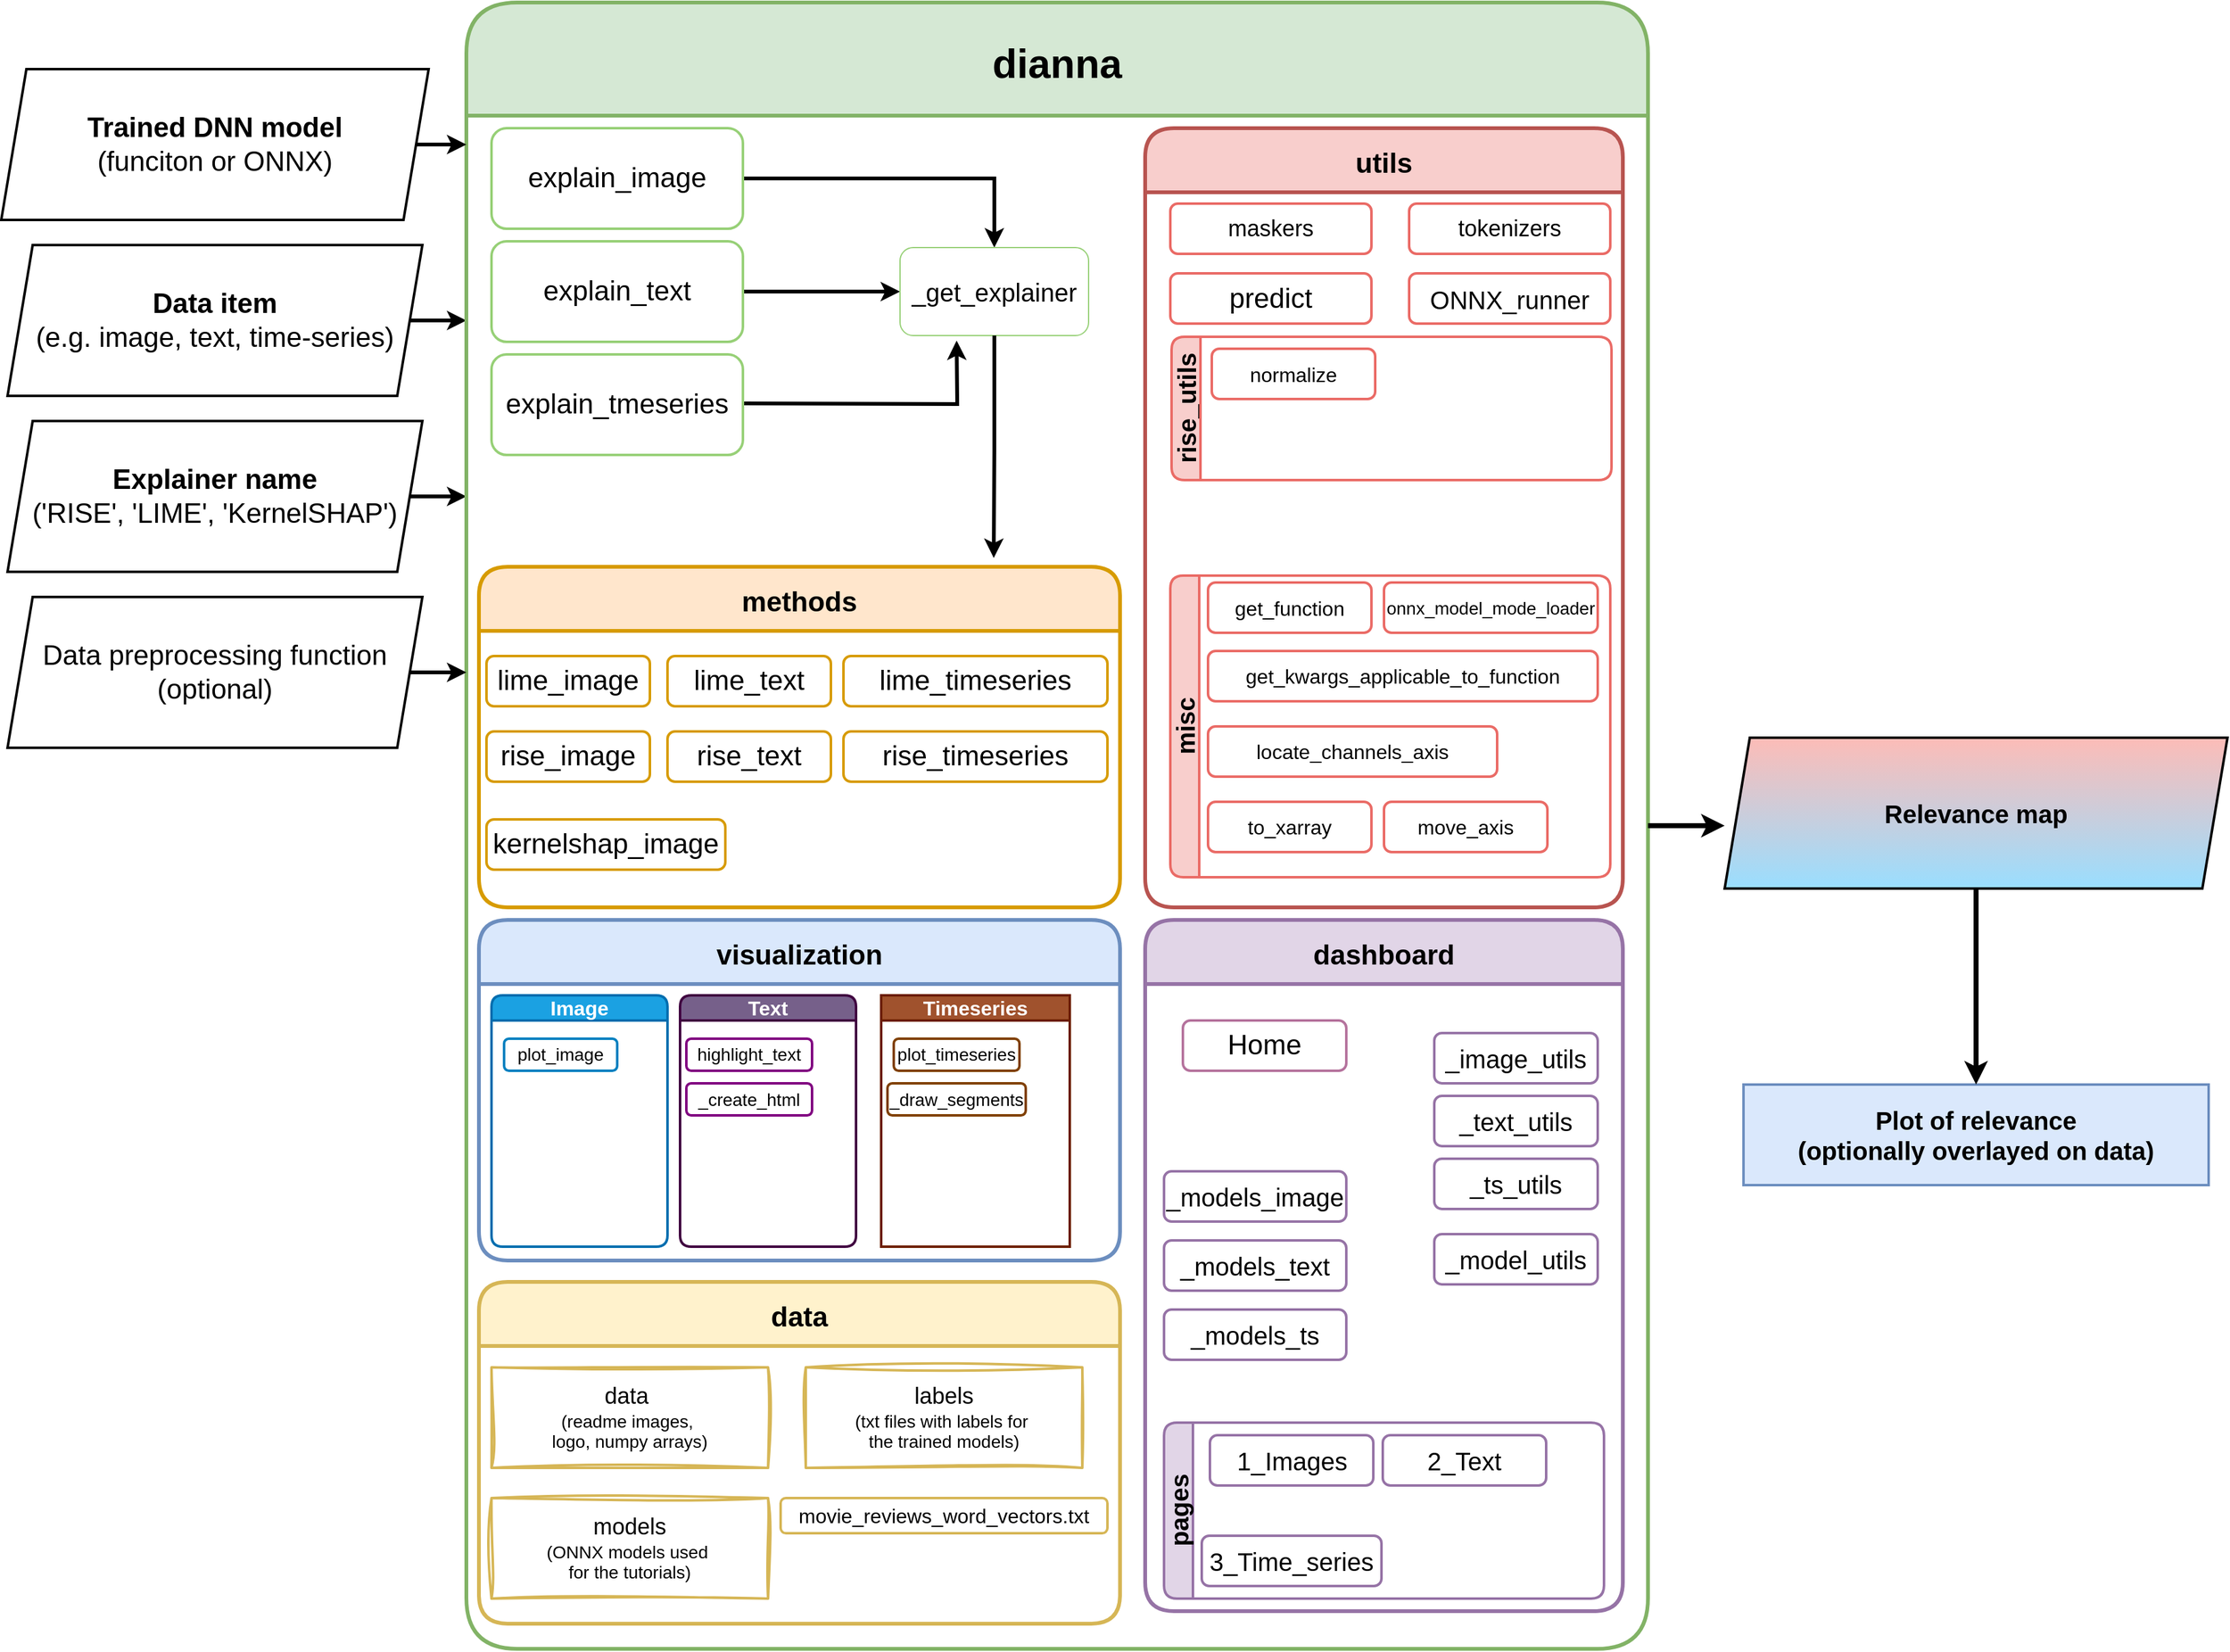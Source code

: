 <mxfile version="22.1.3" type="onedrive">
  <diagram name="Page-1" id="5f0bae14-7c28-e335-631c-24af17079c00">
    <mxGraphModel grid="1" page="1" gridSize="10" guides="1" tooltips="1" connect="1" arrows="1" fold="1" pageScale="1" pageWidth="3300" pageHeight="2339" background="none" math="0" shadow="0">
      <root>
        <mxCell id="0" />
        <mxCell id="1" parent="0" />
        <mxCell id="KhbxWH_Rf_8ojBef5FOm-1" value="Plot of relevance&lt;br&gt;&amp;nbsp;(optionally overlayed on data)&amp;nbsp;" style="rounded=0;whiteSpace=wrap;html=1;fillColor=#dae8fc;strokeColor=#6c8ebf;fontSize=20;fontStyle=1;strokeWidth=2;" vertex="1" parent="1">
          <mxGeometry x="1576" y="881" width="370" height="80" as="geometry" />
        </mxCell>
        <mxCell id="a48d8nAiz3OivASMF_WX-15" style="edgeStyle=orthogonalEdgeStyle;rounded=0;orthogonalLoop=1;jettySize=auto;html=1;exitX=0.5;exitY=1;exitDx=0;exitDy=0;entryX=0.5;entryY=0;entryDx=0;entryDy=0;strokeWidth=4;" edge="1" parent="1" source="LPfbu9nepDKT65AGS_bX-5" target="KhbxWH_Rf_8ojBef5FOm-1">
          <mxGeometry relative="1" as="geometry" />
        </mxCell>
        <mxCell id="LPfbu9nepDKT65AGS_bX-5" value="&lt;b&gt;&lt;font style=&quot;font-size: 20px;&quot;&gt;Relevance map&lt;/font&gt;&lt;/b&gt;" style="shape=parallelogram;perimeter=parallelogramPerimeter;whiteSpace=wrap;html=1;fixedSize=1;fillColor=#fdbcb7;strokeColor=default;fillStyle=zigzag-line;gradientColor=#99deff;strokeWidth=2;" vertex="1" parent="1">
          <mxGeometry x="1561" y="605" width="400" height="120" as="geometry" />
        </mxCell>
        <mxCell id="LPfbu9nepDKT65AGS_bX-6" value="&lt;div style=&quot;font-size: 22px;&quot;&gt;&lt;font style=&quot;font-size: 22px;&quot;&gt;&lt;b&gt;Trained DNN model&lt;/b&gt;&lt;/font&gt;&lt;/div&gt;&lt;div style=&quot;font-size: 22px;&quot;&gt;&lt;font style=&quot;font-size: 22px;&quot;&gt;(funciton or ONNX&lt;/font&gt;)&lt;br&gt;&lt;/div&gt;" style="shape=parallelogram;perimeter=parallelogramPerimeter;whiteSpace=wrap;html=1;fixedSize=1;strokeWidth=2;" vertex="1" parent="1">
          <mxGeometry x="190" y="73" width="340" height="120" as="geometry" />
        </mxCell>
        <mxCell id="LPfbu9nepDKT65AGS_bX-15" style="edgeStyle=orthogonalEdgeStyle;rounded=0;orthogonalLoop=1;jettySize=auto;html=1;exitX=1;exitY=0.5;exitDx=0;exitDy=0;strokeWidth=3;" edge="1" parent="1" source="LPfbu9nepDKT65AGS_bX-8">
          <mxGeometry relative="1" as="geometry">
            <mxPoint x="560" y="273" as="targetPoint" />
          </mxGeometry>
        </mxCell>
        <mxCell id="LPfbu9nepDKT65AGS_bX-8" value="&lt;div style=&quot;font-size: 22px;&quot;&gt;&lt;font style=&quot;font-size: 22px;&quot;&gt;&lt;b&gt;Data item&lt;/b&gt;&lt;/font&gt;&lt;/div&gt;&lt;div style=&quot;font-size: 22px;&quot;&gt;&lt;font style=&quot;font-size: 22px;&quot;&gt;(e.g. image, text, time-series&lt;/font&gt;)&lt;br&gt;&lt;/div&gt;" style="shape=parallelogram;perimeter=parallelogramPerimeter;whiteSpace=wrap;html=1;fixedSize=1;strokeWidth=2;" vertex="1" parent="1">
          <mxGeometry x="195" y="213" width="330" height="120" as="geometry" />
        </mxCell>
        <mxCell id="LPfbu9nepDKT65AGS_bX-16" style="edgeStyle=orthogonalEdgeStyle;rounded=0;orthogonalLoop=1;jettySize=auto;html=1;exitX=1;exitY=0.5;exitDx=0;exitDy=0;strokeWidth=3;" edge="1" parent="1" source="LPfbu9nepDKT65AGS_bX-9">
          <mxGeometry relative="1" as="geometry">
            <mxPoint x="560" y="413" as="targetPoint" />
          </mxGeometry>
        </mxCell>
        <mxCell id="LPfbu9nepDKT65AGS_bX-9" value="&lt;div style=&quot;font-size: 22px;&quot;&gt;&lt;font style=&quot;font-size: 22px;&quot;&gt;&lt;b&gt;Explainer name&lt;/b&gt;&lt;/font&gt;&lt;/div&gt;&lt;div style=&quot;font-size: 22px;&quot;&gt;&lt;font style=&quot;font-size: 22px;&quot;&gt;(&#39;RISE&#39;, &#39;LIME&#39;, &#39;KernelSHAP&#39;&lt;/font&gt;)&lt;br&gt;&lt;/div&gt;" style="shape=parallelogram;perimeter=parallelogramPerimeter;whiteSpace=wrap;html=1;fixedSize=1;strokeWidth=2;" vertex="1" parent="1">
          <mxGeometry x="195" y="353" width="330" height="120" as="geometry" />
        </mxCell>
        <mxCell id="LPfbu9nepDKT65AGS_bX-10" value="dianna" style="swimlane;startSize=90;fontSize=32;fillColor=#d5e8d4;strokeColor=#82b366;rounded=1;strokeWidth=3;" vertex="1" parent="1">
          <mxGeometry x="560" y="20" width="940" height="1310" as="geometry" />
        </mxCell>
        <mxCell id="a48d8nAiz3OivASMF_WX-19" style="edgeStyle=orthogonalEdgeStyle;rounded=0;orthogonalLoop=1;jettySize=auto;html=1;exitX=1;exitY=0.5;exitDx=0;exitDy=0;entryX=0.5;entryY=0;entryDx=0;entryDy=0;strokeWidth=3;" edge="1" parent="LPfbu9nepDKT65AGS_bX-10" source="LPfbu9nepDKT65AGS_bX-22" target="LPfbu9nepDKT65AGS_bX-25">
          <mxGeometry relative="1" as="geometry" />
        </mxCell>
        <mxCell id="LPfbu9nepDKT65AGS_bX-22" value="&lt;font style=&quot;font-size: 22px;&quot;&gt;explain_image&lt;/font&gt;" style="rounded=1;whiteSpace=wrap;html=1;strokeColor=#97D077;strokeWidth=2;" vertex="1" parent="LPfbu9nepDKT65AGS_bX-10">
          <mxGeometry x="20" y="100" width="200" height="80" as="geometry" />
        </mxCell>
        <mxCell id="a48d8nAiz3OivASMF_WX-21" style="edgeStyle=orthogonalEdgeStyle;rounded=0;orthogonalLoop=1;jettySize=auto;html=1;exitX=1;exitY=0.5;exitDx=0;exitDy=0;entryX=0;entryY=0.5;entryDx=0;entryDy=0;strokeWidth=3;" edge="1" parent="LPfbu9nepDKT65AGS_bX-10" source="LPfbu9nepDKT65AGS_bX-24" target="LPfbu9nepDKT65AGS_bX-25">
          <mxGeometry relative="1" as="geometry" />
        </mxCell>
        <mxCell id="LPfbu9nepDKT65AGS_bX-24" value="&lt;font style=&quot;font-size: 22px;&quot;&gt;explain_text&lt;/font&gt;" style="rounded=1;whiteSpace=wrap;html=1;strokeColor=#97D077;strokeWidth=2;" vertex="1" parent="LPfbu9nepDKT65AGS_bX-10">
          <mxGeometry x="20" y="190" width="200" height="80" as="geometry" />
        </mxCell>
        <mxCell id="a48d8nAiz3OivASMF_WX-22" style="edgeStyle=orthogonalEdgeStyle;rounded=0;orthogonalLoop=1;jettySize=auto;html=1;exitX=1;exitY=0.5;exitDx=0;exitDy=0;strokeWidth=3;" edge="1" parent="LPfbu9nepDKT65AGS_bX-10">
          <mxGeometry relative="1" as="geometry">
            <mxPoint x="390" y="269" as="targetPoint" />
            <mxPoint x="220" y="319" as="sourcePoint" />
          </mxGeometry>
        </mxCell>
        <mxCell id="LPfbu9nepDKT65AGS_bX-23" value="&lt;font style=&quot;font-size: 22px;&quot;&gt;explain_tmeseries&lt;/font&gt;" style="rounded=1;whiteSpace=wrap;html=1;strokeColor=#97D077;strokeWidth=2;" vertex="1" parent="LPfbu9nepDKT65AGS_bX-10">
          <mxGeometry x="20" y="280" width="200" height="80" as="geometry" />
        </mxCell>
        <mxCell id="LPfbu9nepDKT65AGS_bX-25" value="&lt;font style=&quot;font-size: 20px;&quot;&gt;_get_explainer&lt;/font&gt;" style="rounded=1;whiteSpace=wrap;html=1;strokeColor=#97D077;strokeWidth=1;" vertex="1" parent="LPfbu9nepDKT65AGS_bX-10">
          <mxGeometry x="345" y="195" width="150" height="70" as="geometry" />
        </mxCell>
        <mxCell id="ADb4IM1PUg6lz8ta-K3Z-1" value="methods" style="swimlane;startSize=51;fontSize=22;fillColor=#ffe6cc;strokeColor=#D79B00;rounded=1;strokeWidth=3;" vertex="1" parent="LPfbu9nepDKT65AGS_bX-10">
          <mxGeometry x="10" y="449" width="510" height="271" as="geometry" />
        </mxCell>
        <mxCell id="a48d8nAiz3OivASMF_WX-9" value="&lt;font style=&quot;font-size: 22px;&quot;&gt;lime_image&lt;/font&gt;" style="rounded=1;whiteSpace=wrap;html=1;strokeColor=#D79B00;strokeWidth=2;" vertex="1" parent="ADb4IM1PUg6lz8ta-K3Z-1">
          <mxGeometry x="6" y="71" width="130" height="40" as="geometry" />
        </mxCell>
        <mxCell id="a48d8nAiz3OivASMF_WX-10" value="&lt;font style=&quot;font-size: 22px;&quot;&gt;lime&lt;/font&gt;&lt;font style=&quot;font-size: 22px;&quot;&gt;_timeseries&lt;/font&gt;" style="rounded=1;whiteSpace=wrap;html=1;strokeColor=#D79B00;strokeWidth=2;" vertex="1" parent="ADb4IM1PUg6lz8ta-K3Z-1">
          <mxGeometry x="290" y="71" width="210" height="40" as="geometry" />
        </mxCell>
        <mxCell id="a48d8nAiz3OivASMF_WX-11" value="&lt;font style=&quot;font-size: 22px;&quot;&gt;rise_image&lt;/font&gt;" style="rounded=1;whiteSpace=wrap;html=1;strokeColor=#D79B00;strokeWidth=2;" vertex="1" parent="ADb4IM1PUg6lz8ta-K3Z-1">
          <mxGeometry x="6" y="131" width="130" height="40" as="geometry" />
        </mxCell>
        <mxCell id="a48d8nAiz3OivASMF_WX-12" value="&lt;font style=&quot;font-size: 22px;&quot;&gt;rise&lt;/font&gt;&lt;font style=&quot;font-size: 22px;&quot;&gt;_timeseries&lt;/font&gt;" style="rounded=1;whiteSpace=wrap;html=1;strokeColor=#D79B00;strokeWidth=2;" vertex="1" parent="ADb4IM1PUg6lz8ta-K3Z-1">
          <mxGeometry x="290" y="131" width="210" height="40" as="geometry" />
        </mxCell>
        <mxCell id="a48d8nAiz3OivASMF_WX-13" value="&lt;font style=&quot;font-size: 22px;&quot;&gt;kernelshap_image&lt;/font&gt;" style="rounded=1;whiteSpace=wrap;html=1;strokeColor=#D79B00;strokeWidth=2;" vertex="1" parent="ADb4IM1PUg6lz8ta-K3Z-1">
          <mxGeometry x="6" y="201" width="190" height="40" as="geometry" />
        </mxCell>
        <mxCell id="2TJxSDr8T6SRcAzi-g2e-1" value="&lt;font style=&quot;font-size: 22px;&quot;&gt;lime_text&lt;/font&gt;" style="rounded=1;whiteSpace=wrap;html=1;strokeColor=#D79B00;strokeWidth=2;" vertex="1" parent="ADb4IM1PUg6lz8ta-K3Z-1">
          <mxGeometry x="150" y="71" width="130" height="40" as="geometry" />
        </mxCell>
        <mxCell id="2TJxSDr8T6SRcAzi-g2e-2" value="&lt;font style=&quot;font-size: 22px;&quot;&gt;rise_text&lt;/font&gt;" style="rounded=1;whiteSpace=wrap;html=1;strokeColor=#D79B00;strokeWidth=2;" vertex="1" parent="ADb4IM1PUg6lz8ta-K3Z-1">
          <mxGeometry x="150" y="131" width="130" height="40" as="geometry" />
        </mxCell>
        <mxCell id="ADb4IM1PUg6lz8ta-K3Z-13" value="utils" style="swimlane;startSize=51;fontSize=22;fillColor=#F8CECC;strokeColor=#b85450;rounded=1;strokeWidth=3;" vertex="1" parent="LPfbu9nepDKT65AGS_bX-10">
          <mxGeometry x="540" y="100" width="380" height="620" as="geometry" />
        </mxCell>
        <mxCell id="ADb4IM1PUg6lz8ta-K3Z-16" value="&lt;font style=&quot;font-size: 18px;&quot;&gt;maskers&lt;/font&gt;" style="rounded=1;whiteSpace=wrap;html=1;strokeColor=#EA6B66;strokeWidth=2;" vertex="1" parent="ADb4IM1PUg6lz8ta-K3Z-13">
          <mxGeometry x="20" y="60" width="160" height="40" as="geometry" />
        </mxCell>
        <mxCell id="ADb4IM1PUg6lz8ta-K3Z-27" value="&lt;font style=&quot;font-size: 18px;&quot;&gt;tokenizers&lt;/font&gt;" style="rounded=1;whiteSpace=wrap;html=1;strokeColor=#EA6B66;strokeWidth=2;" vertex="1" parent="ADb4IM1PUg6lz8ta-K3Z-13">
          <mxGeometry x="210" y="60" width="160" height="40" as="geometry" />
        </mxCell>
        <mxCell id="ADb4IM1PUg6lz8ta-K3Z-28" value="&lt;font style=&quot;font-size: 22px;&quot;&gt;predict&lt;/font&gt;" style="rounded=1;whiteSpace=wrap;html=1;strokeColor=#EA6B66;strokeWidth=2;" vertex="1" parent="ADb4IM1PUg6lz8ta-K3Z-13">
          <mxGeometry x="20" y="115.5" width="160" height="40" as="geometry" />
        </mxCell>
        <mxCell id="ADb4IM1PUg6lz8ta-K3Z-41" value="&lt;font style=&quot;font-size: 20px;&quot;&gt;ONNX_runner&lt;/font&gt;" style="rounded=1;whiteSpace=wrap;html=1;strokeColor=#EA6B66;strokeWidth=2;" vertex="1" parent="ADb4IM1PUg6lz8ta-K3Z-13">
          <mxGeometry x="210" y="115.5" width="160" height="40" as="geometry" />
        </mxCell>
        <mxCell id="ADb4IM1PUg6lz8ta-K3Z-56" value="&lt;font style=&quot;font-size: 20px;&quot;&gt;misc&lt;/font&gt;" style="swimlane;horizontal=0;whiteSpace=wrap;html=1;rounded=1;fillColor=#F8CECC;strokeColor=#EA6B66;strokeWidth=2;" vertex="1" parent="ADb4IM1PUg6lz8ta-K3Z-13">
          <mxGeometry x="20" y="356" width="350" height="240" as="geometry" />
        </mxCell>
        <mxCell id="ADb4IM1PUg6lz8ta-K3Z-57" value="&lt;font style=&quot;font-size: 16px;&quot;&gt;get_function&lt;/font&gt;" style="rounded=1;whiteSpace=wrap;html=1;strokeColor=#EA6B66;strokeWidth=2;" vertex="1" parent="ADb4IM1PUg6lz8ta-K3Z-56">
          <mxGeometry x="30" y="5.5" width="130" height="40" as="geometry" />
        </mxCell>
        <mxCell id="ADb4IM1PUg6lz8ta-K3Z-59" value="&lt;font style=&quot;font-size: 16px;&quot;&gt;get_kwargs_applicable_to_function&lt;/font&gt;" style="rounded=1;whiteSpace=wrap;html=1;strokeColor=#EA6B66;strokeWidth=2;" vertex="1" parent="ADb4IM1PUg6lz8ta-K3Z-56">
          <mxGeometry x="30" y="60" width="310" height="40" as="geometry" />
        </mxCell>
        <mxCell id="ADb4IM1PUg6lz8ta-K3Z-60" value="&lt;font style=&quot;font-size: 16px;&quot;&gt;move_axis&lt;/font&gt;" style="rounded=1;whiteSpace=wrap;html=1;strokeColor=#EA6B66;strokeWidth=2;" vertex="1" parent="ADb4IM1PUg6lz8ta-K3Z-56">
          <mxGeometry x="170" y="180" width="130" height="40" as="geometry" />
        </mxCell>
        <mxCell id="ADb4IM1PUg6lz8ta-K3Z-61" value="&lt;font style=&quot;font-size: 16px;&quot;&gt;to_xarray&lt;/font&gt;" style="rounded=1;whiteSpace=wrap;html=1;strokeColor=#EA6B66;strokeWidth=2;" vertex="1" parent="ADb4IM1PUg6lz8ta-K3Z-56">
          <mxGeometry x="30" y="180" width="130" height="40" as="geometry" />
        </mxCell>
        <mxCell id="ADb4IM1PUg6lz8ta-K3Z-62" value="&lt;font style=&quot;font-size: 16px;&quot;&gt;locate_channels_axis&lt;/font&gt;" style="rounded=1;whiteSpace=wrap;html=1;strokeColor=#EA6B66;strokeWidth=2;" vertex="1" parent="ADb4IM1PUg6lz8ta-K3Z-56">
          <mxGeometry x="30" y="120" width="230" height="40" as="geometry" />
        </mxCell>
        <mxCell id="ADb4IM1PUg6lz8ta-K3Z-63" value="&lt;font style=&quot;font-size: 14px;&quot;&gt;onnx_model_mode_loader&lt;/font&gt;" style="rounded=1;whiteSpace=wrap;html=1;strokeColor=#EA6B66;strokeWidth=2;" vertex="1" parent="ADb4IM1PUg6lz8ta-K3Z-56">
          <mxGeometry x="170" y="5.5" width="170" height="40" as="geometry" />
        </mxCell>
        <mxCell id="ADb4IM1PUg6lz8ta-K3Z-14" value="visualization" style="swimlane;startSize=51;fontSize=22;fillColor=#dae8fc;strokeColor=#6c8ebf;rounded=1;strokeWidth=3;" vertex="1" parent="LPfbu9nepDKT65AGS_bX-10">
          <mxGeometry x="10" y="730" width="510" height="271" as="geometry" />
        </mxCell>
        <mxCell id="ADb4IM1PUg6lz8ta-K3Z-66" value="&lt;font style=&quot;font-size: 16px;&quot;&gt;Image&lt;/font&gt;" style="swimlane;whiteSpace=wrap;html=1;startSize=20;fillColor=#1ba1e2;fontColor=#ffffff;strokeColor=#006EAF;rounded=1;strokeWidth=2;" vertex="1" parent="ADb4IM1PUg6lz8ta-K3Z-14">
          <mxGeometry x="10" y="60" width="140" height="200" as="geometry" />
        </mxCell>
        <mxCell id="a48d8nAiz3OivASMF_WX-1" value="&lt;font style=&quot;font-size: 14px;&quot;&gt;plot_image&lt;/font&gt;" style="rounded=1;whiteSpace=wrap;html=1;strokeColor=#0080c0;strokeWidth=2;" vertex="1" parent="ADb4IM1PUg6lz8ta-K3Z-66">
          <mxGeometry x="10" y="34.5" width="90" height="25.5" as="geometry" />
        </mxCell>
        <mxCell id="ADb4IM1PUg6lz8ta-K3Z-67" value="&lt;font style=&quot;font-size: 16px;&quot;&gt;Text&lt;/font&gt;" style="swimlane;whiteSpace=wrap;html=1;startSize=20;fillColor=#76608a;fontColor=#ffffff;strokeColor=#400040;rounded=1;strokeWidth=2;" vertex="1" parent="ADb4IM1PUg6lz8ta-K3Z-14">
          <mxGeometry x="160" y="60" width="140" height="200" as="geometry" />
        </mxCell>
        <mxCell id="a48d8nAiz3OivASMF_WX-3" value="&lt;font style=&quot;font-size: 14px;&quot;&gt;highlight_text&lt;/font&gt;" style="rounded=1;whiteSpace=wrap;html=1;strokeWidth=2;strokeColor=#800080;" vertex="1" parent="ADb4IM1PUg6lz8ta-K3Z-67">
          <mxGeometry x="5" y="34.5" width="100" height="25.5" as="geometry" />
        </mxCell>
        <mxCell id="a48d8nAiz3OivASMF_WX-6" value="&lt;font style=&quot;font-size: 14px;&quot;&gt;_create_html&lt;/font&gt;" style="rounded=1;whiteSpace=wrap;html=1;strokeWidth=2;strokeColor=#800080;" vertex="1" parent="ADb4IM1PUg6lz8ta-K3Z-67">
          <mxGeometry x="5" y="70" width="100" height="25.5" as="geometry" />
        </mxCell>
        <mxCell id="ADb4IM1PUg6lz8ta-K3Z-68" value="&lt;font style=&quot;font-size: 16px;&quot;&gt;Timeseries&lt;/font&gt;" style="swimlane;whiteSpace=wrap;html=1;startSize=20;fillColor=#a0522d;fontColor=#ffffff;strokeColor=#6D1F00;rounded=1;strokeWidth=2;arcSize=0;" vertex="1" parent="ADb4IM1PUg6lz8ta-K3Z-14">
          <mxGeometry x="320" y="60" width="150" height="200" as="geometry" />
        </mxCell>
        <mxCell id="a48d8nAiz3OivASMF_WX-7" value="&lt;font style=&quot;font-size: 14px;&quot;&gt;plot_timeseries&lt;/font&gt;" style="rounded=1;whiteSpace=wrap;html=1;strokeColor=#804000;strokeWidth=2;" vertex="1" parent="ADb4IM1PUg6lz8ta-K3Z-68">
          <mxGeometry x="10" y="34.5" width="100" height="25.5" as="geometry" />
        </mxCell>
        <mxCell id="a48d8nAiz3OivASMF_WX-8" value="&lt;font style=&quot;font-size: 14px;&quot;&gt;_draw_segments&lt;/font&gt;" style="rounded=1;whiteSpace=wrap;html=1;strokeColor=#804000;strokeWidth=2;" vertex="1" parent="ADb4IM1PUg6lz8ta-K3Z-68">
          <mxGeometry x="5" y="70" width="110" height="25.5" as="geometry" />
        </mxCell>
        <mxCell id="ADb4IM1PUg6lz8ta-K3Z-15" value="dashboard" style="swimlane;startSize=51;fontSize=22;fillColor=#e1d5e7;strokeColor=#9673a6;rounded=1;strokeWidth=3;" vertex="1" parent="LPfbu9nepDKT65AGS_bX-10">
          <mxGeometry x="540" y="730" width="380" height="550" as="geometry" />
        </mxCell>
        <mxCell id="a48d8nAiz3OivASMF_WX-14" value="&lt;font style=&quot;font-size: 22px;&quot;&gt;Home&lt;/font&gt;" style="rounded=1;whiteSpace=wrap;html=1;strokeColor=#B5739D;strokeWidth=2;" vertex="1" parent="ADb4IM1PUg6lz8ta-K3Z-15">
          <mxGeometry x="30" y="80" width="130" height="40" as="geometry" />
        </mxCell>
        <mxCell id="2TJxSDr8T6SRcAzi-g2e-17" value="&lt;font style=&quot;font-size: 20px;&quot;&gt;pages&lt;/font&gt;" style="swimlane;horizontal=0;whiteSpace=wrap;html=1;rounded=1;fillColor=#e1d5e7;strokeColor=#9673a6;strokeWidth=2;" vertex="1" parent="ADb4IM1PUg6lz8ta-K3Z-15">
          <mxGeometry x="15" y="400" width="350" height="140" as="geometry" />
        </mxCell>
        <mxCell id="2TJxSDr8T6SRcAzi-g2e-25" value="&lt;font style=&quot;font-size: 20px;&quot;&gt;3_Time_series&lt;/font&gt;" style="rounded=1;whiteSpace=wrap;html=1;strokeColor=#9673a6;strokeWidth=2;fillColor=none;" vertex="1" parent="2TJxSDr8T6SRcAzi-g2e-17">
          <mxGeometry x="30" y="90" width="143" height="40" as="geometry" />
        </mxCell>
        <mxCell id="2TJxSDr8T6SRcAzi-g2e-24" value="&lt;font style=&quot;font-size: 20px;&quot;&gt;2_Text&lt;/font&gt;" style="rounded=1;whiteSpace=wrap;html=1;strokeColor=#9673a6;strokeWidth=2;fillColor=none;" vertex="1" parent="2TJxSDr8T6SRcAzi-g2e-17">
          <mxGeometry x="174" y="10" width="130" height="40" as="geometry" />
        </mxCell>
        <mxCell id="2TJxSDr8T6SRcAzi-g2e-18" value="&lt;font style=&quot;font-size: 20px;&quot;&gt;1_Images&lt;/font&gt;" style="rounded=1;whiteSpace=wrap;html=1;strokeColor=#9673a6;strokeWidth=2;fillColor=none;" vertex="1" parent="2TJxSDr8T6SRcAzi-g2e-17">
          <mxGeometry x="36.5" y="10" width="130" height="40" as="geometry" />
        </mxCell>
        <mxCell id="2TJxSDr8T6SRcAzi-g2e-26" value="&lt;font style=&quot;font-size: 20px;&quot;&gt;_image_utils&lt;/font&gt;" style="rounded=1;whiteSpace=wrap;html=1;strokeColor=#9673a6;strokeWidth=2;fillColor=none;" vertex="1" parent="ADb4IM1PUg6lz8ta-K3Z-15">
          <mxGeometry x="230" y="90" width="130" height="40" as="geometry" />
        </mxCell>
        <mxCell id="2TJxSDr8T6SRcAzi-g2e-77" value="&lt;font style=&quot;font-size: 20px;&quot;&gt;_text_utils&lt;/font&gt;" style="rounded=1;whiteSpace=wrap;html=1;strokeColor=#9673a6;strokeWidth=2;fillColor=none;" vertex="1" parent="ADb4IM1PUg6lz8ta-K3Z-15">
          <mxGeometry x="230" y="140" width="130" height="40" as="geometry" />
        </mxCell>
        <mxCell id="2TJxSDr8T6SRcAzi-g2e-78" value="&lt;font style=&quot;font-size: 20px;&quot;&gt;_models_image&lt;/font&gt;" style="rounded=1;whiteSpace=wrap;html=1;strokeColor=#9673a6;strokeWidth=2;fillColor=none;" vertex="1" parent="ADb4IM1PUg6lz8ta-K3Z-15">
          <mxGeometry x="15" y="200" width="145" height="40" as="geometry" />
        </mxCell>
        <mxCell id="2TJxSDr8T6SRcAzi-g2e-79" value="&lt;font style=&quot;font-size: 20px;&quot;&gt;_models_text&lt;/font&gt;" style="rounded=1;whiteSpace=wrap;html=1;strokeColor=#9673a6;strokeWidth=2;fillColor=none;" vertex="1" parent="ADb4IM1PUg6lz8ta-K3Z-15">
          <mxGeometry x="15" y="255" width="145" height="40" as="geometry" />
        </mxCell>
        <mxCell id="2TJxSDr8T6SRcAzi-g2e-80" value="&lt;font style=&quot;font-size: 20px;&quot;&gt;_models_ts&lt;/font&gt;" style="rounded=1;whiteSpace=wrap;html=1;strokeColor=#9673a6;strokeWidth=2;fillColor=none;" vertex="1" parent="ADb4IM1PUg6lz8ta-K3Z-15">
          <mxGeometry x="15" y="310" width="145" height="40" as="geometry" />
        </mxCell>
        <mxCell id="2TJxSDr8T6SRcAzi-g2e-96" value="&lt;font style=&quot;font-size: 20px;&quot;&gt;_model_utils&lt;/font&gt;" style="rounded=1;whiteSpace=wrap;html=1;strokeColor=#9673a6;strokeWidth=2;fillColor=none;" vertex="1" parent="ADb4IM1PUg6lz8ta-K3Z-15">
          <mxGeometry x="230" y="250" width="130" height="40" as="geometry" />
        </mxCell>
        <mxCell id="2TJxSDr8T6SRcAzi-g2e-98" value="&lt;font style=&quot;font-size: 20px;&quot;&gt;_ts_utils&lt;/font&gt;" style="rounded=1;whiteSpace=wrap;html=1;strokeColor=#9673a6;strokeWidth=2;fillColor=none;" vertex="1" parent="ADb4IM1PUg6lz8ta-K3Z-15">
          <mxGeometry x="230" y="190" width="130" height="40" as="geometry" />
        </mxCell>
        <mxCell id="a48d8nAiz3OivASMF_WX-23" style="edgeStyle=orthogonalEdgeStyle;rounded=0;orthogonalLoop=1;jettySize=auto;html=1;exitX=0.5;exitY=1;exitDx=0;exitDy=0;entryX=0.803;entryY=-0.026;entryDx=0;entryDy=0;entryPerimeter=0;strokeWidth=3;" edge="1" parent="LPfbu9nepDKT65AGS_bX-10" source="LPfbu9nepDKT65AGS_bX-25" target="ADb4IM1PUg6lz8ta-K3Z-1">
          <mxGeometry relative="1" as="geometry" />
        </mxCell>
        <mxCell id="2TJxSDr8T6SRcAzi-g2e-10" value="data" style="swimlane;startSize=51;fontSize=22;fillColor=#fff2cc;strokeColor=#d6b656;rounded=1;strokeWidth=3;" vertex="1" parent="LPfbu9nepDKT65AGS_bX-10">
          <mxGeometry x="10" y="1018" width="510" height="272" as="geometry" />
        </mxCell>
        <mxCell id="2TJxSDr8T6SRcAzi-g2e-11" value="&lt;div&gt;&lt;font style=&quot;font-size: 18px;&quot;&gt;data&amp;nbsp;&lt;/font&gt;&lt;/div&gt;&lt;div style=&quot;font-size: 14px;&quot;&gt;&lt;font style=&quot;font-size: 14px;&quot;&gt;(readme images,&amp;nbsp;&lt;/font&gt;&lt;/div&gt;&lt;div style=&quot;font-size: 14px;&quot;&gt;&lt;font style=&quot;font-size: 14px;&quot;&gt;logo, numpy arrays&lt;/font&gt;&lt;font style=&quot;font-size: 14px;&quot;&gt;)&lt;/font&gt;&lt;/div&gt;" style="rounded=0;whiteSpace=wrap;html=1;strokeColor=#d6b656;strokeWidth=2;fillColor=none;glass=1;sketch=1;curveFitting=1;jiggle=2;" vertex="1" parent="2TJxSDr8T6SRcAzi-g2e-10">
          <mxGeometry x="10" y="68" width="220" height="80" as="geometry" />
        </mxCell>
        <mxCell id="2TJxSDr8T6SRcAzi-g2e-12" value="&lt;div&gt;&lt;font style=&quot;font-size: 18px;&quot;&gt;labels &lt;br&gt;&lt;/font&gt;&lt;/div&gt;&lt;div style=&quot;font-size: 14px;&quot;&gt;&lt;font style=&quot;font-size: 14px;&quot;&gt;(txt files with labels for&amp;nbsp;&lt;/font&gt;&lt;/div&gt;&lt;div style=&quot;font-size: 14px;&quot;&gt;&lt;font style=&quot;font-size: 14px;&quot;&gt;the trained models&lt;/font&gt;&lt;font style=&quot;font-size: 14px;&quot;&gt;)&lt;/font&gt;&lt;/div&gt;" style="rounded=0;whiteSpace=wrap;html=1;strokeColor=#d6b656;strokeWidth=2;fillColor=none;glass=1;sketch=1;curveFitting=1;jiggle=2;" vertex="1" parent="2TJxSDr8T6SRcAzi-g2e-10">
          <mxGeometry x="260" y="68" width="220" height="80" as="geometry" />
        </mxCell>
        <mxCell id="2TJxSDr8T6SRcAzi-g2e-13" value="&lt;div&gt;&lt;font style=&quot;font-size: 18px;&quot;&gt;models &lt;br&gt;&lt;/font&gt;&lt;/div&gt;&lt;div style=&quot;font-size: 14px;&quot;&gt;&lt;font style=&quot;font-size: 14px;&quot;&gt;(ONNX models used&amp;nbsp;&lt;/font&gt;&lt;/div&gt;&lt;div style=&quot;font-size: 14px;&quot;&gt;&lt;font style=&quot;font-size: 14px;&quot;&gt;for the tutorials&lt;/font&gt;&lt;font style=&quot;font-size: 14px;&quot;&gt;)&lt;/font&gt;&lt;/div&gt;" style="rounded=0;whiteSpace=wrap;html=1;strokeColor=#d6b656;strokeWidth=2;fillColor=none;glass=1;sketch=1;curveFitting=1;jiggle=2;" vertex="1" parent="2TJxSDr8T6SRcAzi-g2e-10">
          <mxGeometry x="10" y="172" width="220" height="80" as="geometry" />
        </mxCell>
        <mxCell id="2TJxSDr8T6SRcAzi-g2e-15" value="&lt;div style=&quot;font-size: 16px;&quot;&gt;&lt;font style=&quot;font-size: 16px;&quot;&gt;movie_reviews_word_vectors.txt&lt;br&gt;&lt;/font&gt;&lt;/div&gt;" style="rounded=1;whiteSpace=wrap;html=1;strokeColor=#d6b656;strokeWidth=2;fillColor=none;glass=0;" vertex="1" parent="2TJxSDr8T6SRcAzi-g2e-10">
          <mxGeometry x="240" y="172" width="260" height="28" as="geometry" />
        </mxCell>
        <mxCell id="LPfbu9nepDKT65AGS_bX-17" style="edgeStyle=orthogonalEdgeStyle;rounded=0;orthogonalLoop=1;jettySize=auto;html=1;exitX=1;exitY=0.5;exitDx=0;exitDy=0;strokeWidth=3;" edge="1" parent="1" source="LPfbu9nepDKT65AGS_bX-11">
          <mxGeometry relative="1" as="geometry">
            <mxPoint x="560" y="553" as="targetPoint" />
          </mxGeometry>
        </mxCell>
        <mxCell id="LPfbu9nepDKT65AGS_bX-11" value="&lt;div style=&quot;font-size: 22px;&quot;&gt;&lt;font style=&quot;font-size: 22px;&quot;&gt;Data preprocessing function (optional&lt;/font&gt;)&lt;br&gt;&lt;/div&gt;" style="shape=parallelogram;perimeter=parallelogramPerimeter;whiteSpace=wrap;html=1;fixedSize=1;strokeWidth=2;" vertex="1" parent="1">
          <mxGeometry x="195" y="493" width="330" height="120" as="geometry" />
        </mxCell>
        <mxCell id="LPfbu9nepDKT65AGS_bX-21" style="edgeStyle=orthogonalEdgeStyle;rounded=0;orthogonalLoop=1;jettySize=auto;html=1;exitX=1;exitY=0.5;exitDx=0;exitDy=0;strokeWidth=3;" edge="1" parent="1" source="LPfbu9nepDKT65AGS_bX-6">
          <mxGeometry relative="1" as="geometry">
            <mxPoint x="560" y="133" as="targetPoint" />
          </mxGeometry>
        </mxCell>
        <mxCell id="2TJxSDr8T6SRcAzi-g2e-3" value="&lt;font style=&quot;font-size: 20px;&quot;&gt;rise_utils&lt;/font&gt;" style="swimlane;horizontal=0;whiteSpace=wrap;html=1;rounded=1;fillColor=#F8CECC;strokeColor=#EA6B66;strokeWidth=2;" vertex="1" parent="1">
          <mxGeometry x="1121" y="286" width="350" height="114" as="geometry" />
        </mxCell>
        <mxCell id="2TJxSDr8T6SRcAzi-g2e-4" value="&lt;font style=&quot;font-size: 16px;&quot;&gt;normalize&lt;/font&gt;" style="rounded=1;whiteSpace=wrap;html=1;strokeColor=#EA6B66;strokeWidth=2;" vertex="1" parent="2TJxSDr8T6SRcAzi-g2e-3">
          <mxGeometry x="32" y="9.5" width="130" height="40" as="geometry" />
        </mxCell>
        <mxCell id="2TJxSDr8T6SRcAzi-g2e-16" style="edgeStyle=orthogonalEdgeStyle;rounded=0;orthogonalLoop=1;jettySize=auto;html=1;exitX=1;exitY=0.5;exitDx=0;exitDy=0;entryX=0;entryY=0.583;entryDx=0;entryDy=0;entryPerimeter=0;strokeWidth=4;" edge="1" parent="1" source="LPfbu9nepDKT65AGS_bX-10" target="LPfbu9nepDKT65AGS_bX-5">
          <mxGeometry relative="1" as="geometry" />
        </mxCell>
      </root>
    </mxGraphModel>
  </diagram>
</mxfile>
